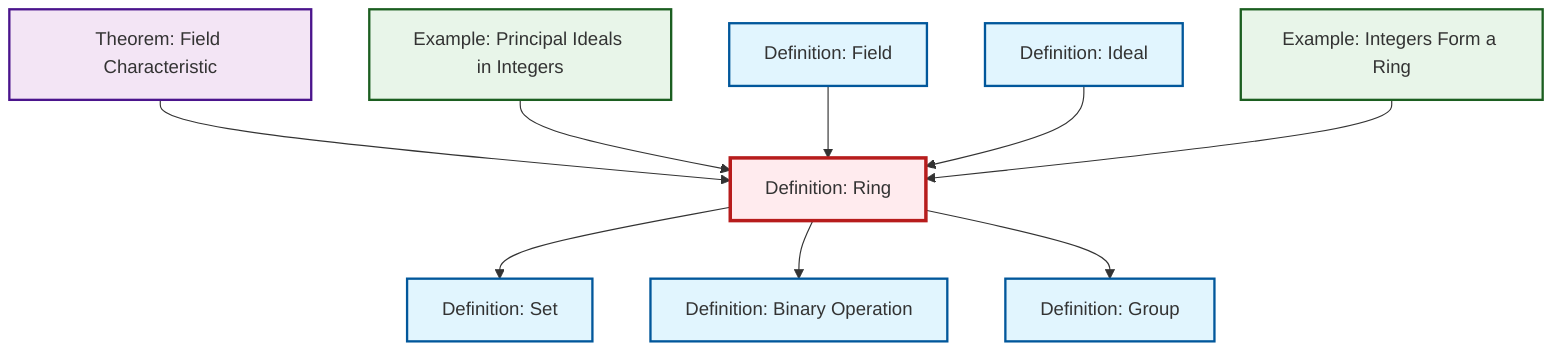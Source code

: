 graph TD
    classDef definition fill:#e1f5fe,stroke:#01579b,stroke-width:2px
    classDef theorem fill:#f3e5f5,stroke:#4a148c,stroke-width:2px
    classDef axiom fill:#fff3e0,stroke:#e65100,stroke-width:2px
    classDef example fill:#e8f5e9,stroke:#1b5e20,stroke-width:2px
    classDef current fill:#ffebee,stroke:#b71c1c,stroke-width:3px
    thm-field-characteristic["Theorem: Field Characteristic"]:::theorem
    def-field["Definition: Field"]:::definition
    def-ideal["Definition: Ideal"]:::definition
    ex-integers-ring["Example: Integers Form a Ring"]:::example
    def-group["Definition: Group"]:::definition
    def-set["Definition: Set"]:::definition
    def-binary-operation["Definition: Binary Operation"]:::definition
    ex-principal-ideal["Example: Principal Ideals in Integers"]:::example
    def-ring["Definition: Ring"]:::definition
    def-ring --> def-set
    thm-field-characteristic --> def-ring
    ex-principal-ideal --> def-ring
    def-field --> def-ring
    def-ideal --> def-ring
    def-ring --> def-binary-operation
    ex-integers-ring --> def-ring
    def-ring --> def-group
    class def-ring current